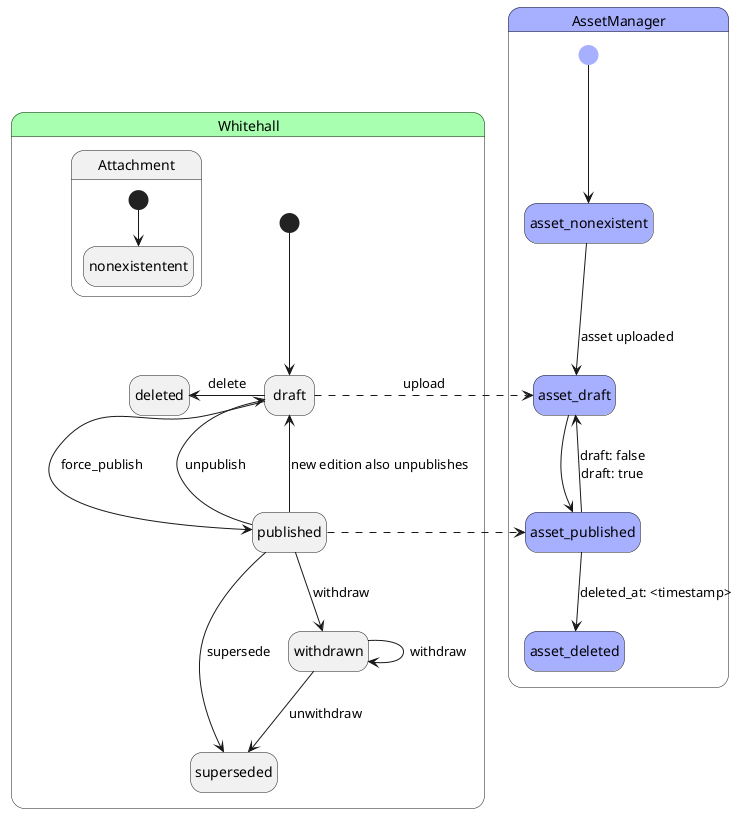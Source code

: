 @startuml edition_state_transitions
hide empty description

state AssetManager #a7afff {
    state asset_start <<start>> #a7afff
    state asset_nonexistent #a7afff
    state asset_draft #a7afff
    state asset_published #a7afff
    state asset_deleted #a7afff
}

state Whitehall #a7ffaf {
    [*] --> draft

    'removed: submitted, rejected, scheculed

    draft -l-> deleted: delete

    draft -[norank]-> published: force_publish

    published -u-> draft: unpublish
    published -u-> draft: new edition also unpublishes

    'draft -u-> draft: unpublish

    published --> superseded: supersede

    published --> withdrawn: withdraw
    withdrawn --> withdrawn: withdraw

    withdrawn --> superseded: unwithdraw

    state Attachment {
        [*] --> nonexistentent
    }
}

asset_start --> asset_nonexistent

asset_nonexistent --> asset_draft: asset uploaded

draft -[dashed]> asset_draft: upload
published -[dashed]> asset_published

asset_draft --> asset_published
asset_published --> asset_draft: draft: false\ndraft: true

asset_published --> asset_deleted: deleted_at: <timestamp>
@enduml